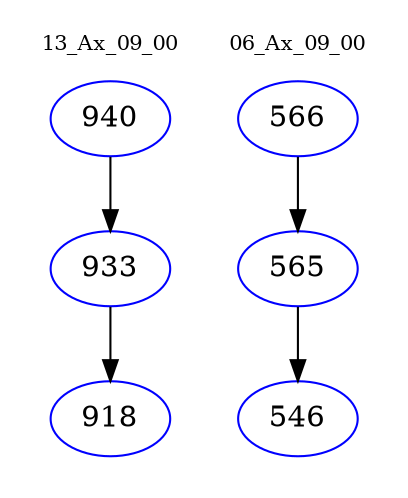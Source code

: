 digraph{
subgraph cluster_0 {
color = white
label = "13_Ax_09_00";
fontsize=10;
T0_940 [label="940", color="blue"]
T0_940 -> T0_933 [color="black"]
T0_933 [label="933", color="blue"]
T0_933 -> T0_918 [color="black"]
T0_918 [label="918", color="blue"]
}
subgraph cluster_1 {
color = white
label = "06_Ax_09_00";
fontsize=10;
T1_566 [label="566", color="blue"]
T1_566 -> T1_565 [color="black"]
T1_565 [label="565", color="blue"]
T1_565 -> T1_546 [color="black"]
T1_546 [label="546", color="blue"]
}
}
